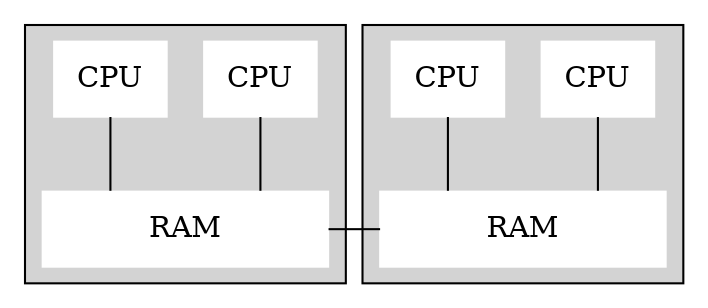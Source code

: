 graph multi_cpu {

rankdir=TB;
splines=ortho;
node[shape=box];

subgraph cluster_1 {
    style=filled;
	node [style=filled, color=white];
    { rank=same; cpu11, cpu12[label="CPU"]; }
    cpu11 -- cpu12 [style=invis];
    r1 [width=1.9, label="RAM"];
}

subgraph cluster_2 {
    style=filled;
	node [style=filled, color=white];
    { rank=same; cpu21, cpu22[label="CPU"]; }
    cpu21 -- cpu22 [style=invis];
    r2 [width=1.9, label="RAM"];
}

{cpu11, cpu12} -- r1;
{cpu21, cpu22} -- r2;
r1 -- r2 [constraint=false];
}
